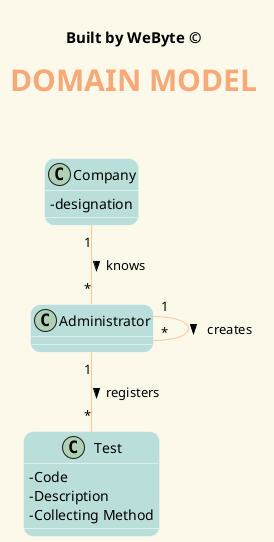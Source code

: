 @startuml
' ======= layout =========
skinparam backgroundColor #fcf9ea
skinparam titleBorderRoundCorner 15
skinparam titleFontSize 30
skinparam classAttributeIconSize 0
skinparam titleFontName Arial Black
skinparam titleFontColor #f8a978
skinparam roundcorner 20
skinparam stereotypeCBackgroundColor ffc5a1
skinparam class {

ArrowColor ffc5a1
BorderColor White
BackgroundColor badfdb
}


' ======= title =========
center header


<font color=Black size=15><b>Built by WeByte ©</font>
endheader
title <b>DOMAIN MODEL\n
'https://plantuml.com/class-diagram

class Administrator{
}

class Company{
 - designation
}

class Administrator

class Test{
    - Code
    - Description
    - Collecting Method
    }

Administrator "1" -- "*" Administrator : creates >
Administrator "1" -- "*" Test : registers >
Company "1" -- "*" Administrator : knows >

@enduml


@startuml
'https://plantuml.com/class-diagram

class Company{
 - designation
}

class ClinicalAnalysisLaboratory{
- NameOfCompany
- TypeOfTest
}

class Administrator

@enduml
